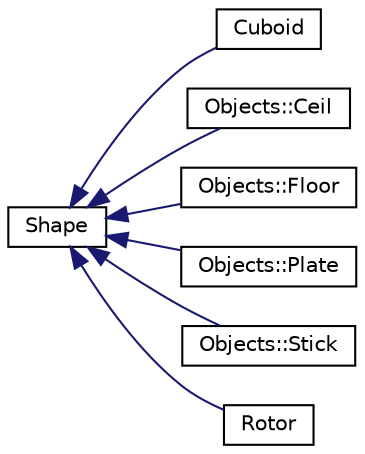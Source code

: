 digraph "Graphical Class Hierarchy"
{
 // LATEX_PDF_SIZE
  edge [fontname="Helvetica",fontsize="10",labelfontname="Helvetica",labelfontsize="10"];
  node [fontname="Helvetica",fontsize="10",shape=record];
  rankdir="LR";
  Node0 [label="Shape",height=0.2,width=0.4,color="black", fillcolor="white", style="filled",URL="$class_shape.html",tooltip="Modeluje pojęcie bryły jako zbiór punktów w przestrzeni."];
  Node0 -> Node1 [dir="back",color="midnightblue",fontsize="10",style="solid",fontname="Helvetica"];
  Node1 [label="Cuboid",height=0.2,width=0.4,color="black", fillcolor="white", style="filled",URL="$class_cuboid.html",tooltip="Modeluje pojęcie prostopadłościanu jako zbiór punktów w przestrzeni."];
  Node0 -> Node2 [dir="back",color="midnightblue",fontsize="10",style="solid",fontname="Helvetica"];
  Node2 [label="Objects::Ceil",height=0.2,width=0.4,color="black", fillcolor="white", style="filled",URL="$class_objects_1_1_ceil.html",tooltip="Modeluje pojęcie powierzchni wody jako zbiór punktów w przestrzeni."];
  Node0 -> Node3 [dir="back",color="midnightblue",fontsize="10",style="solid",fontname="Helvetica"];
  Node3 [label="Objects::Floor",height=0.2,width=0.4,color="black", fillcolor="white", style="filled",URL="$class_objects_1_1_floor.html",tooltip="Modeluje pojęcie dna jako zbiór punktów w przestrzeni."];
  Node0 -> Node4 [dir="back",color="midnightblue",fontsize="10",style="solid",fontname="Helvetica"];
  Node4 [label="Objects::Plate",height=0.2,width=0.4,color="black", fillcolor="white", style="filled",URL="$class_objects_1_1_plate.html",tooltip="Modeluje pojęcie płyty jako zbiór punktów w przestrzeni."];
  Node0 -> Node5 [dir="back",color="midnightblue",fontsize="10",style="solid",fontname="Helvetica"];
  Node5 [label="Objects::Stick",height=0.2,width=0.4,color="black", fillcolor="white", style="filled",URL="$class_objects_1_1_stick.html",tooltip="Modeluje pojęcie patyka jako zbiór punktów w przestrzeni."];
  Node0 -> Node6 [dir="back",color="midnightblue",fontsize="10",style="solid",fontname="Helvetica"];
  Node6 [label="Rotor",height=0.2,width=0.4,color="black", fillcolor="white", style="filled",URL="$class_rotor.html",tooltip="Modeluje pojęcie wirnika jako zbiór punktów w przestrzeni."];
}
